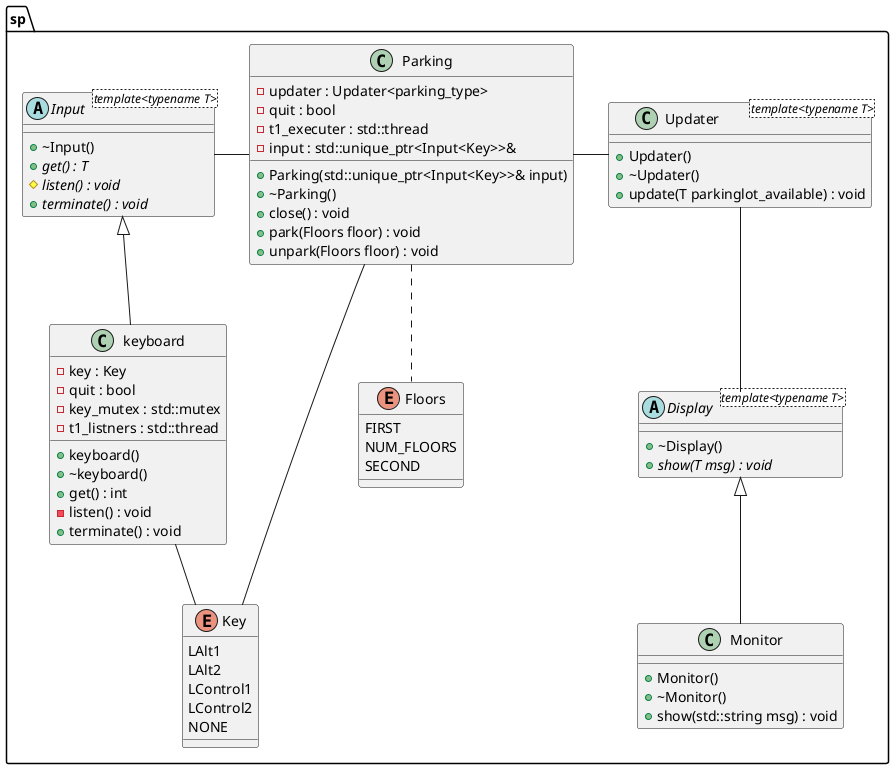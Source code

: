 @startuml

/' Objects '/

namespace sp {
	abstract class Display <template<typename T>> {
		+~Display()
		+{abstract} show(T msg) : void
	}

	abstract class Input <template<typename T>> {
		+~Input()
		+{abstract} get() : T
		#{abstract} listen() : void
		+{abstract} terminate() : void
	}

	class Monitor {
		+Monitor()
		+~Monitor()
		+show(std::string msg) : void
	}

	class Parking {
		+Parking(std::unique_ptr<Input<Key>>& input)
		+~Parking()
		-updater : Updater<parking_type>
		-quit : bool
		-t1_executer : std::thread
		-input : std::unique_ptr<Input<Key>>&
		+close() : void
		+park(Floors floor) : void
		+unpark(Floors floor) : void
	}

	class Updater <template<typename T>> {
		+Updater()
		+~Updater()
		+update(T parkinglot_available) : void
	}

	class keyboard {
		+keyboard()
		+~keyboard()
		-key : Key
		-quit : bool
		+get() : int
		-key_mutex : std::mutex
		-t1_listners : std::thread
		-listen() : void
		+terminate() : void
	}

	enum Floors {
		FIRST
		NUM_FLOORS
		SECOND
	}

	enum Key {
		LAlt1
		LAlt2
		LControl1
		LControl2
		NONE
	}
}





/' Inheritance relationships '/

sp.Display <|-- sp.Monitor
sp.Input <|-- sp.keyboard

/' Assossiation relationships '/
sp.Parking -left- sp.Input
sp.Parking .. sp.Floors
sp.Parking -- sp.Key
sp.Parking - sp.Updater
sp.keyboard -- sp.Key
sp.Updater --sp.Display

/' Nested objects '/



@enduml
